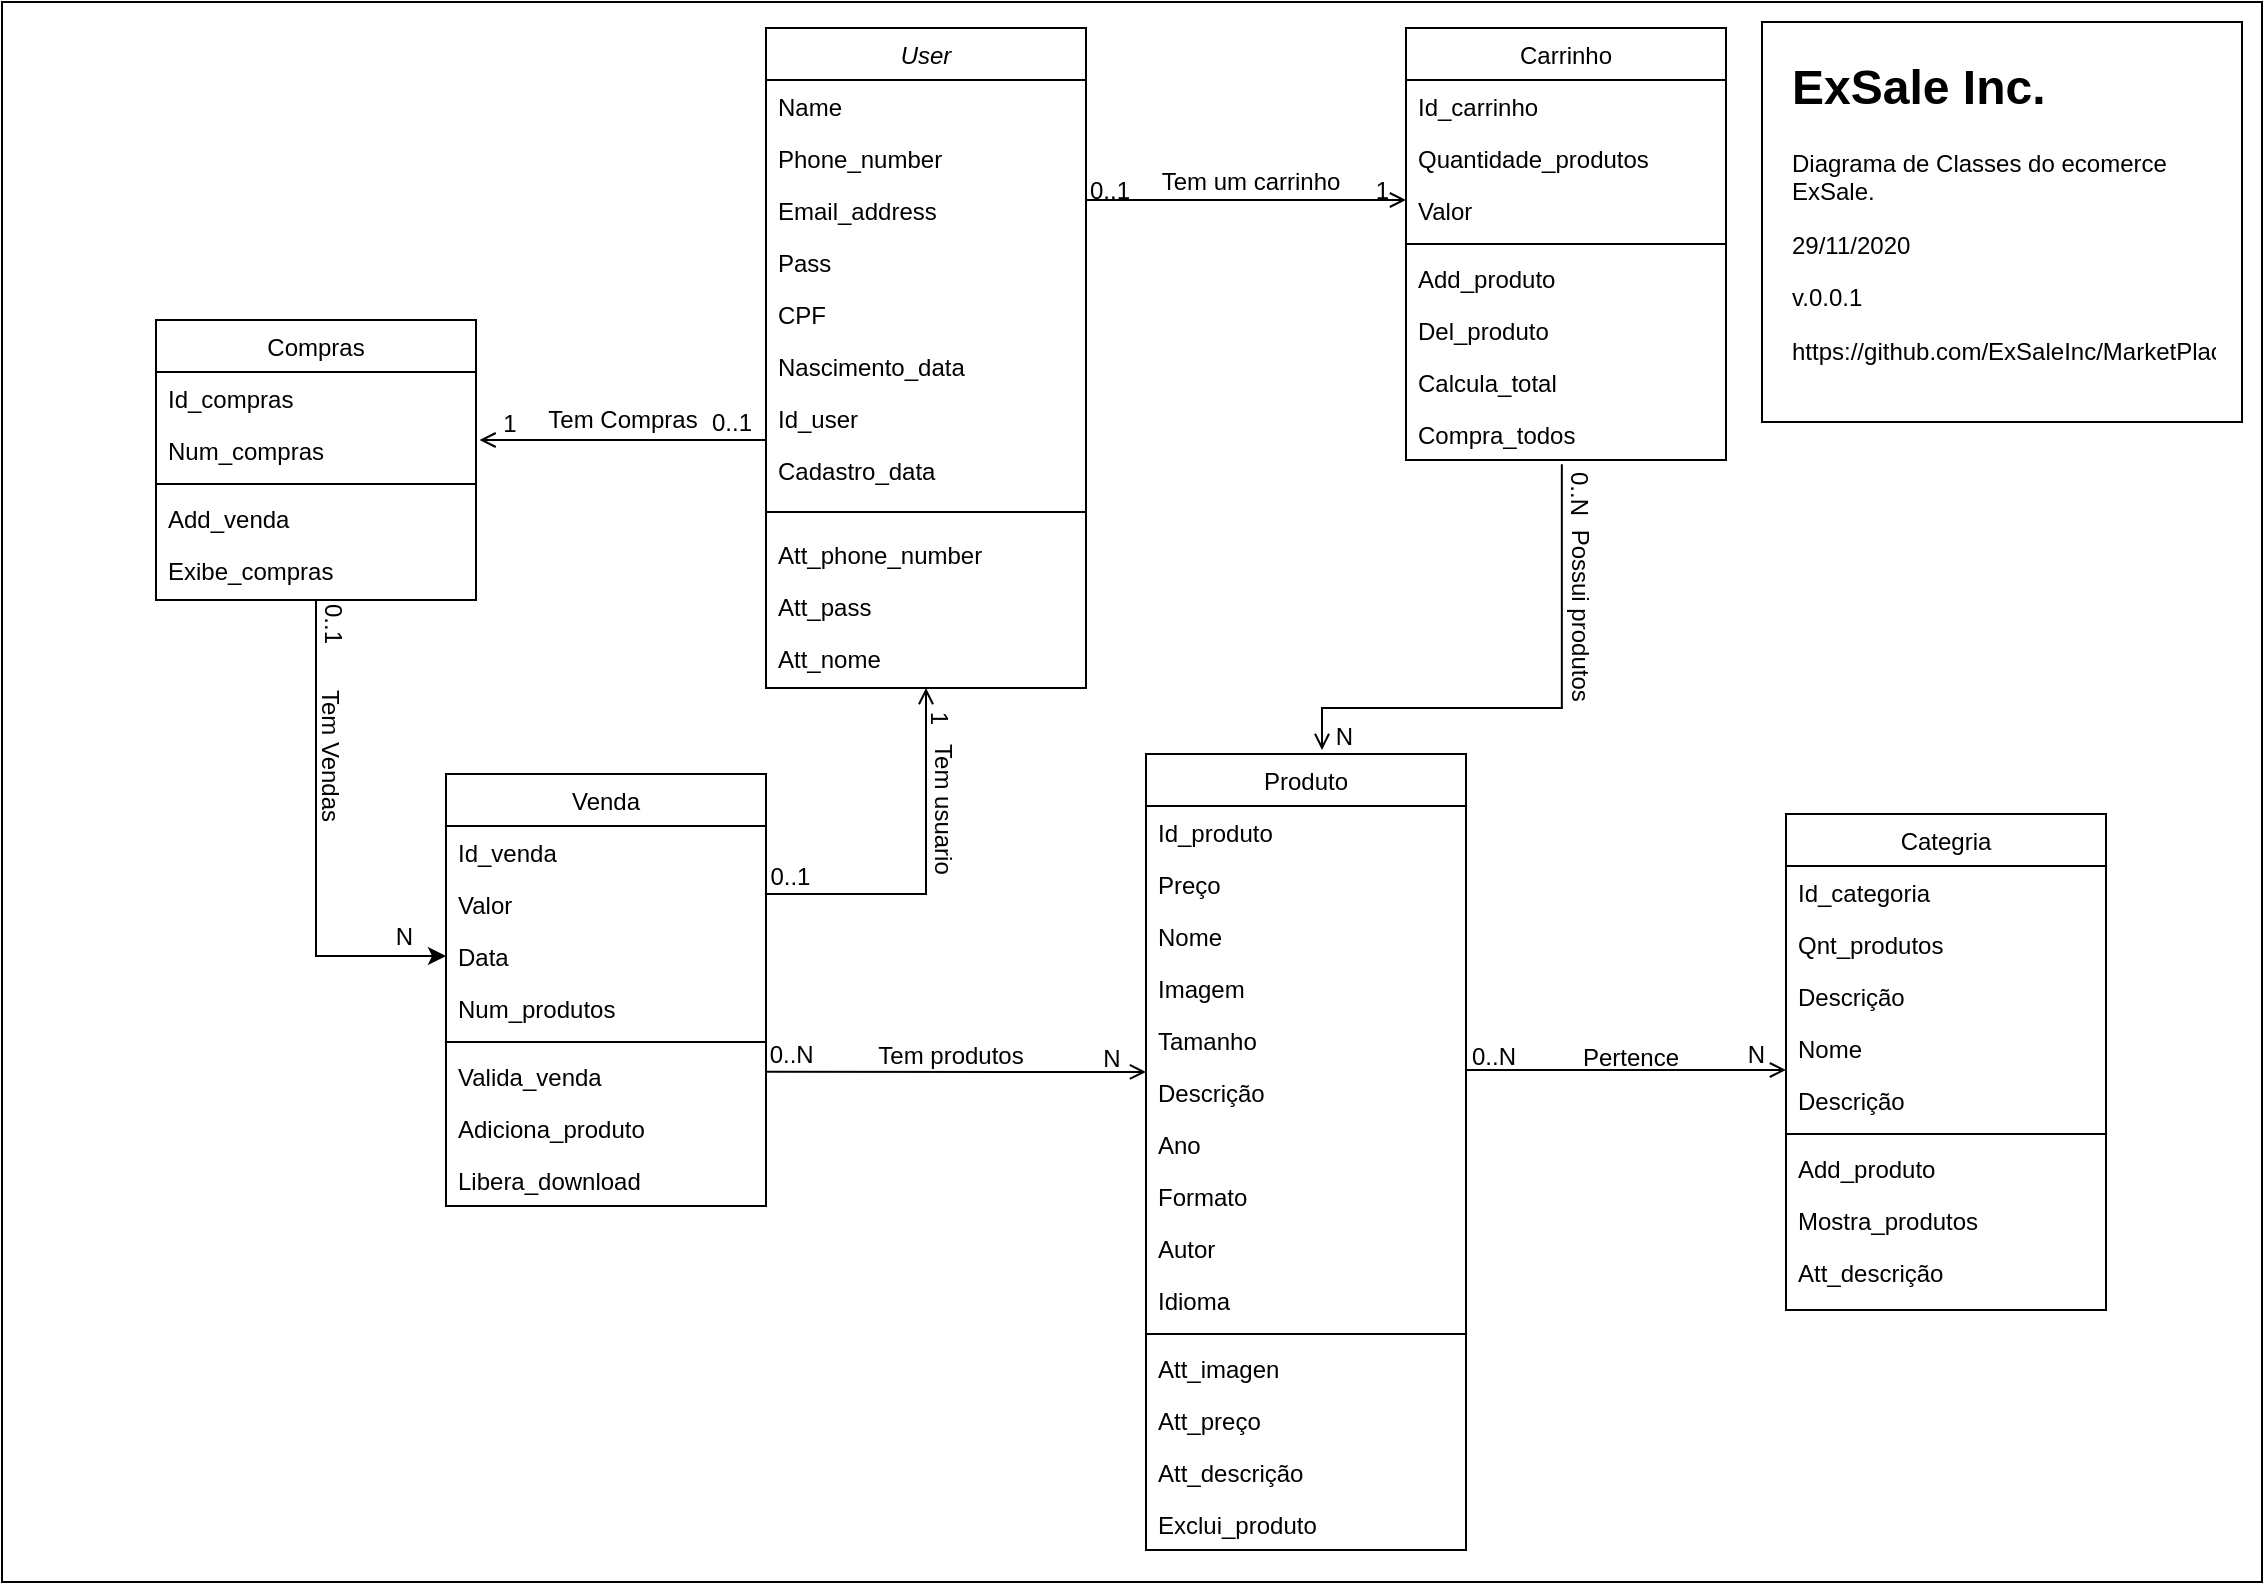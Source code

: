 <mxfile version="13.10.4" type="device"><diagram id="C5RBs43oDa-KdzZeNtuy" name="Page-1"><mxGraphModel dx="2031" dy="1149" grid="1" gridSize="10" guides="1" tooltips="1" connect="1" arrows="1" fold="1" page="1" pageScale="1" pageWidth="1169" pageHeight="827" math="0" shadow="0"><root><mxCell id="WIyWlLk6GJQsqaUBKTNV-0"/><mxCell id="WIyWlLk6GJQsqaUBKTNV-1" parent="WIyWlLk6GJQsqaUBKTNV-0"/><mxCell id="eAD4bTCJuH-9lyKPl4aw-12" value="" style="rounded=0;whiteSpace=wrap;html=1;" vertex="1" parent="WIyWlLk6GJQsqaUBKTNV-1"><mxGeometry x="20" y="20" width="1130" height="790" as="geometry"/></mxCell><mxCell id="eAD4bTCJuH-9lyKPl4aw-13" value="" style="rounded=0;whiteSpace=wrap;html=1;" vertex="1" parent="WIyWlLk6GJQsqaUBKTNV-1"><mxGeometry x="900" y="30" width="240" height="200" as="geometry"/></mxCell><mxCell id="B_hyop9ReAx_lAJjD7hg-57" value="" style="endArrow=open;shadow=0;strokeWidth=1;rounded=0;endFill=1;edgeStyle=elbowEdgeStyle;elbow=vertical;entryX=1.011;entryY=0.324;entryDx=0;entryDy=0;entryPerimeter=0;" parent="WIyWlLk6GJQsqaUBKTNV-1" target="B_hyop9ReAx_lAJjD7hg-53" edge="1"><mxGeometry x="0.5" y="41" relative="1" as="geometry"><mxPoint x="402" y="239" as="sourcePoint"/><mxPoint x="262" y="239" as="targetPoint"/><mxPoint x="-40" y="32" as="offset"/><Array as="points"><mxPoint x="362" y="239"/></Array></mxGeometry></mxCell><mxCell id="B_hyop9ReAx_lAJjD7hg-58" value="0..1" style="resizable=0;align=left;verticalAlign=bottom;labelBackgroundColor=none;fontSize=12;" parent="B_hyop9ReAx_lAJjD7hg-57" connectable="0" vertex="1"><mxGeometry x="-1" relative="1" as="geometry"><mxPoint x="-29" as="offset"/></mxGeometry></mxCell><mxCell id="B_hyop9ReAx_lAJjD7hg-59" value="1" style="resizable=0;align=right;verticalAlign=bottom;labelBackgroundColor=none;fontSize=12;" parent="B_hyop9ReAx_lAJjD7hg-57" connectable="0" vertex="1"><mxGeometry x="1" relative="1" as="geometry"><mxPoint x="20" as="offset"/></mxGeometry></mxCell><mxCell id="B_hyop9ReAx_lAJjD7hg-60" value="Tem Compras" style="text;html=1;resizable=0;points=[];;align=center;verticalAlign=middle;labelBackgroundColor=none;rounded=0;shadow=0;strokeWidth=1;fontSize=12;" parent="B_hyop9ReAx_lAJjD7hg-57" vertex="1" connectable="0"><mxGeometry x="0.5" y="49" relative="1" as="geometry"><mxPoint x="35.14" y="-59" as="offset"/></mxGeometry></mxCell><mxCell id="zkfFHV4jXpPFQw0GAbJ--26" value="" style="endArrow=open;shadow=0;strokeWidth=1;rounded=0;endFill=1;edgeStyle=elbowEdgeStyle;elbow=vertical;" parent="WIyWlLk6GJQsqaUBKTNV-1" source="zkfFHV4jXpPFQw0GAbJ--0" target="zkfFHV4jXpPFQw0GAbJ--17" edge="1"><mxGeometry x="0.5" y="41" relative="1" as="geometry"><mxPoint x="562" y="91" as="sourcePoint"/><mxPoint x="722" y="91" as="targetPoint"/><mxPoint x="-40" y="32" as="offset"/><Array as="points"><mxPoint x="682" y="119"/></Array></mxGeometry></mxCell><mxCell id="zkfFHV4jXpPFQw0GAbJ--27" value="0..1" style="resizable=0;align=left;verticalAlign=bottom;labelBackgroundColor=none;fontSize=12;" parent="zkfFHV4jXpPFQw0GAbJ--26" connectable="0" vertex="1"><mxGeometry x="-1" relative="1" as="geometry"><mxPoint y="4" as="offset"/></mxGeometry></mxCell><mxCell id="zkfFHV4jXpPFQw0GAbJ--28" value="1" style="resizable=0;align=right;verticalAlign=bottom;labelBackgroundColor=none;fontSize=12;" parent="zkfFHV4jXpPFQw0GAbJ--26" connectable="0" vertex="1"><mxGeometry x="1" relative="1" as="geometry"><mxPoint x="-7" y="4" as="offset"/></mxGeometry></mxCell><mxCell id="zkfFHV4jXpPFQw0GAbJ--29" value="Tem um carrinho" style="text;html=1;resizable=0;points=[];;align=center;verticalAlign=middle;labelBackgroundColor=none;rounded=0;shadow=0;strokeWidth=1;fontSize=12;" parent="zkfFHV4jXpPFQw0GAbJ--26" vertex="1" connectable="0"><mxGeometry x="0.5" y="49" relative="1" as="geometry"><mxPoint x="-38" y="40" as="offset"/></mxGeometry></mxCell><mxCell id="zkfFHV4jXpPFQw0GAbJ--17" value="Carrinho&#xA;" style="swimlane;fontStyle=0;align=center;verticalAlign=top;childLayout=stackLayout;horizontal=1;startSize=26;horizontalStack=0;resizeParent=1;resizeLast=0;collapsible=1;marginBottom=0;rounded=0;shadow=0;strokeWidth=1;" parent="WIyWlLk6GJQsqaUBKTNV-1" vertex="1"><mxGeometry x="722" y="33" width="160" height="216" as="geometry"><mxRectangle x="550" y="140" width="160" height="26" as="alternateBounds"/></mxGeometry></mxCell><mxCell id="zkfFHV4jXpPFQw0GAbJ--18" value="Id_carrinho" style="text;align=left;verticalAlign=top;spacingLeft=4;spacingRight=4;overflow=hidden;rotatable=0;points=[[0,0.5],[1,0.5]];portConstraint=eastwest;" parent="zkfFHV4jXpPFQw0GAbJ--17" vertex="1"><mxGeometry y="26" width="160" height="26" as="geometry"/></mxCell><mxCell id="zkfFHV4jXpPFQw0GAbJ--19" value="Quantidade_produtos" style="text;align=left;verticalAlign=top;spacingLeft=4;spacingRight=4;overflow=hidden;rotatable=0;points=[[0,0.5],[1,0.5]];portConstraint=eastwest;rounded=0;shadow=0;html=0;" parent="zkfFHV4jXpPFQw0GAbJ--17" vertex="1"><mxGeometry y="52" width="160" height="26" as="geometry"/></mxCell><mxCell id="zkfFHV4jXpPFQw0GAbJ--20" value="Valor" style="text;align=left;verticalAlign=top;spacingLeft=4;spacingRight=4;overflow=hidden;rotatable=0;points=[[0,0.5],[1,0.5]];portConstraint=eastwest;rounded=0;shadow=0;html=0;" parent="zkfFHV4jXpPFQw0GAbJ--17" vertex="1"><mxGeometry y="78" width="160" height="26" as="geometry"/></mxCell><mxCell id="zkfFHV4jXpPFQw0GAbJ--23" value="" style="line;html=1;strokeWidth=1;align=left;verticalAlign=middle;spacingTop=-1;spacingLeft=3;spacingRight=3;rotatable=0;labelPosition=right;points=[];portConstraint=eastwest;" parent="zkfFHV4jXpPFQw0GAbJ--17" vertex="1"><mxGeometry y="104" width="160" height="8" as="geometry"/></mxCell><mxCell id="zkfFHV4jXpPFQw0GAbJ--24" value="Add_produto" style="text;align=left;verticalAlign=top;spacingLeft=4;spacingRight=4;overflow=hidden;rotatable=0;points=[[0,0.5],[1,0.5]];portConstraint=eastwest;" parent="zkfFHV4jXpPFQw0GAbJ--17" vertex="1"><mxGeometry y="112" width="160" height="26" as="geometry"/></mxCell><mxCell id="zkfFHV4jXpPFQw0GAbJ--25" value="Del_produto" style="text;align=left;verticalAlign=top;spacingLeft=4;spacingRight=4;overflow=hidden;rotatable=0;points=[[0,0.5],[1,0.5]];portConstraint=eastwest;" parent="zkfFHV4jXpPFQw0GAbJ--17" vertex="1"><mxGeometry y="138" width="160" height="26" as="geometry"/></mxCell><mxCell id="B_hyop9ReAx_lAJjD7hg-6" value="Calcula_total" style="text;align=left;verticalAlign=top;spacingLeft=4;spacingRight=4;overflow=hidden;rotatable=0;points=[[0,0.5],[1,0.5]];portConstraint=eastwest;" parent="zkfFHV4jXpPFQw0GAbJ--17" vertex="1"><mxGeometry y="164" width="160" height="26" as="geometry"/></mxCell><mxCell id="B_hyop9ReAx_lAJjD7hg-7" value="Compra_todos" style="text;align=left;verticalAlign=top;spacingLeft=4;spacingRight=4;overflow=hidden;rotatable=0;points=[[0,0.5],[1,0.5]];portConstraint=eastwest;" parent="zkfFHV4jXpPFQw0GAbJ--17" vertex="1"><mxGeometry y="190" width="160" height="26" as="geometry"/></mxCell><mxCell id="B_hyop9ReAx_lAJjD7hg-10" value="" style="endArrow=open;shadow=0;strokeWidth=1;rounded=0;endFill=1;edgeStyle=elbowEdgeStyle;elbow=vertical;exitX=0.487;exitY=1.082;exitDx=0;exitDy=0;exitPerimeter=0;entryX=0.55;entryY=-0.005;entryDx=0;entryDy=0;entryPerimeter=0;" parent="WIyWlLk6GJQsqaUBKTNV-1" source="B_hyop9ReAx_lAJjD7hg-7" edge="1" target="B_hyop9ReAx_lAJjD7hg-14"><mxGeometry x="0.5" y="41" relative="1" as="geometry"><mxPoint x="762" y="309" as="sourcePoint"/><mxPoint x="800" y="389" as="targetPoint"/><mxPoint x="-40" y="32" as="offset"/><Array as="points"><mxPoint x="740" y="373"/><mxPoint x="727" y="356"/><mxPoint x="677" y="366"/><mxPoint x="882" y="309"/></Array></mxGeometry></mxCell><mxCell id="B_hyop9ReAx_lAJjD7hg-11" value="0..N" style="resizable=0;align=left;verticalAlign=bottom;labelBackgroundColor=none;fontSize=12;rotation=90;" parent="B_hyop9ReAx_lAJjD7hg-10" connectable="0" vertex="1"><mxGeometry x="-1" relative="1" as="geometry"><mxPoint y="1.87" as="offset"/></mxGeometry></mxCell><mxCell id="B_hyop9ReAx_lAJjD7hg-12" value="N" style="resizable=0;align=right;verticalAlign=bottom;labelBackgroundColor=none;fontSize=12;rotation=0;" parent="B_hyop9ReAx_lAJjD7hg-10" connectable="0" vertex="1"><mxGeometry x="1" relative="1" as="geometry"><mxPoint x="17" y="1.99" as="offset"/></mxGeometry></mxCell><mxCell id="B_hyop9ReAx_lAJjD7hg-13" value="&lt;div&gt;Possui produtos&lt;/div&gt;" style="text;html=1;resizable=0;points=[];;align=center;verticalAlign=middle;labelBackgroundColor=none;rounded=0;shadow=0;strokeWidth=1;fontSize=12;rotation=90;" parent="B_hyop9ReAx_lAJjD7hg-10" vertex="1" connectable="0"><mxGeometry x="0.5" y="49" relative="1" as="geometry"><mxPoint x="84.35" y="-96" as="offset"/></mxGeometry></mxCell><mxCell id="zkfFHV4jXpPFQw0GAbJ--0" value="User" style="swimlane;fontStyle=2;align=center;verticalAlign=top;childLayout=stackLayout;horizontal=1;startSize=26;horizontalStack=0;resizeParent=1;resizeLast=0;collapsible=1;marginBottom=0;rounded=0;shadow=0;strokeWidth=1;" parent="WIyWlLk6GJQsqaUBKTNV-1" vertex="1"><mxGeometry x="402" y="33" width="160" height="330" as="geometry"><mxRectangle x="230" y="140" width="160" height="26" as="alternateBounds"/></mxGeometry></mxCell><mxCell id="zkfFHV4jXpPFQw0GAbJ--1" value="Name" style="text;align=left;verticalAlign=top;spacingLeft=4;spacingRight=4;overflow=hidden;rotatable=0;points=[[0,0.5],[1,0.5]];portConstraint=eastwest;" parent="zkfFHV4jXpPFQw0GAbJ--0" vertex="1"><mxGeometry y="26" width="160" height="26" as="geometry"/></mxCell><mxCell id="zkfFHV4jXpPFQw0GAbJ--2" value="Phone_number" style="text;align=left;verticalAlign=top;spacingLeft=4;spacingRight=4;overflow=hidden;rotatable=0;points=[[0,0.5],[1,0.5]];portConstraint=eastwest;rounded=0;shadow=0;html=0;" parent="zkfFHV4jXpPFQw0GAbJ--0" vertex="1"><mxGeometry y="52" width="160" height="26" as="geometry"/></mxCell><mxCell id="zkfFHV4jXpPFQw0GAbJ--3" value="Email_address" style="text;align=left;verticalAlign=top;spacingLeft=4;spacingRight=4;overflow=hidden;rotatable=0;points=[[0,0.5],[1,0.5]];portConstraint=eastwest;rounded=0;shadow=0;html=0;" parent="zkfFHV4jXpPFQw0GAbJ--0" vertex="1"><mxGeometry y="78" width="160" height="26" as="geometry"/></mxCell><mxCell id="B_hyop9ReAx_lAJjD7hg-1" value="Pass" style="text;align=left;verticalAlign=top;spacingLeft=4;spacingRight=4;overflow=hidden;rotatable=0;points=[[0,0.5],[1,0.5]];portConstraint=eastwest;rounded=0;shadow=0;html=0;" parent="zkfFHV4jXpPFQw0GAbJ--0" vertex="1"><mxGeometry y="104" width="160" height="26" as="geometry"/></mxCell><mxCell id="B_hyop9ReAx_lAJjD7hg-2" value="CPF" style="text;align=left;verticalAlign=top;spacingLeft=4;spacingRight=4;overflow=hidden;rotatable=0;points=[[0,0.5],[1,0.5]];portConstraint=eastwest;rounded=0;shadow=0;html=0;" parent="zkfFHV4jXpPFQw0GAbJ--0" vertex="1"><mxGeometry y="130" width="160" height="26" as="geometry"/></mxCell><mxCell id="B_hyop9ReAx_lAJjD7hg-4" value="Nascimento_data" style="text;align=left;verticalAlign=top;spacingLeft=4;spacingRight=4;overflow=hidden;rotatable=0;points=[[0,0.5],[1,0.5]];portConstraint=eastwest;rounded=0;shadow=0;html=0;" parent="zkfFHV4jXpPFQw0GAbJ--0" vertex="1"><mxGeometry y="156" width="160" height="26" as="geometry"/></mxCell><mxCell id="B_hyop9ReAx_lAJjD7hg-3" value="Id_user" style="text;align=left;verticalAlign=top;spacingLeft=4;spacingRight=4;overflow=hidden;rotatable=0;points=[[0,0.5],[1,0.5]];portConstraint=eastwest;rounded=0;shadow=0;html=0;" parent="zkfFHV4jXpPFQw0GAbJ--0" vertex="1"><mxGeometry y="182" width="160" height="26" as="geometry"/></mxCell><mxCell id="B_hyop9ReAx_lAJjD7hg-5" value="Cadastro_data" style="text;align=left;verticalAlign=top;spacingLeft=4;spacingRight=4;overflow=hidden;rotatable=0;points=[[0,0.5],[1,0.5]];portConstraint=eastwest;rounded=0;shadow=0;html=0;" parent="zkfFHV4jXpPFQw0GAbJ--0" vertex="1"><mxGeometry y="208" width="160" height="26" as="geometry"/></mxCell><mxCell id="zkfFHV4jXpPFQw0GAbJ--4" value="" style="line;html=1;strokeWidth=1;align=left;verticalAlign=middle;spacingTop=-1;spacingLeft=3;spacingRight=3;rotatable=0;labelPosition=right;points=[];portConstraint=eastwest;" parent="zkfFHV4jXpPFQw0GAbJ--0" vertex="1"><mxGeometry y="234" width="160" height="16" as="geometry"/></mxCell><mxCell id="zkfFHV4jXpPFQw0GAbJ--5" value="Att_phone_number" style="text;align=left;verticalAlign=top;spacingLeft=4;spacingRight=4;overflow=hidden;rotatable=0;points=[[0,0.5],[1,0.5]];portConstraint=eastwest;" parent="zkfFHV4jXpPFQw0GAbJ--0" vertex="1"><mxGeometry y="250" width="160" height="26" as="geometry"/></mxCell><mxCell id="B_hyop9ReAx_lAJjD7hg-8" value="Att_pass" style="text;align=left;verticalAlign=top;spacingLeft=4;spacingRight=4;overflow=hidden;rotatable=0;points=[[0,0.5],[1,0.5]];portConstraint=eastwest;" parent="zkfFHV4jXpPFQw0GAbJ--0" vertex="1"><mxGeometry y="276" width="160" height="26" as="geometry"/></mxCell><mxCell id="B_hyop9ReAx_lAJjD7hg-9" value="Att_nome&#xA;" style="text;align=left;verticalAlign=top;spacingLeft=4;spacingRight=4;overflow=hidden;rotatable=0;points=[[0,0.5],[1,0.5]];portConstraint=eastwest;" parent="zkfFHV4jXpPFQw0GAbJ--0" vertex="1"><mxGeometry y="302" width="160" height="26" as="geometry"/></mxCell><mxCell id="B_hyop9ReAx_lAJjD7hg-14" value="Produto" style="swimlane;fontStyle=0;align=center;verticalAlign=top;childLayout=stackLayout;horizontal=1;startSize=26;horizontalStack=0;resizeParent=1;resizeLast=0;collapsible=1;marginBottom=0;rounded=0;shadow=0;strokeWidth=1;" parent="WIyWlLk6GJQsqaUBKTNV-1" vertex="1"><mxGeometry x="592" y="396" width="160" height="398" as="geometry"><mxRectangle x="550" y="140" width="160" height="26" as="alternateBounds"/></mxGeometry></mxCell><mxCell id="B_hyop9ReAx_lAJjD7hg-15" value="Id_produto" style="text;align=left;verticalAlign=top;spacingLeft=4;spacingRight=4;overflow=hidden;rotatable=0;points=[[0,0.5],[1,0.5]];portConstraint=eastwest;" parent="B_hyop9ReAx_lAJjD7hg-14" vertex="1"><mxGeometry y="26" width="160" height="26" as="geometry"/></mxCell><mxCell id="B_hyop9ReAx_lAJjD7hg-16" value="Preço" style="text;align=left;verticalAlign=top;spacingLeft=4;spacingRight=4;overflow=hidden;rotatable=0;points=[[0,0.5],[1,0.5]];portConstraint=eastwest;rounded=0;shadow=0;html=0;" parent="B_hyop9ReAx_lAJjD7hg-14" vertex="1"><mxGeometry y="52" width="160" height="26" as="geometry"/></mxCell><mxCell id="B_hyop9ReAx_lAJjD7hg-100" value="Nome" style="text;align=left;verticalAlign=top;spacingLeft=4;spacingRight=4;overflow=hidden;rotatable=0;points=[[0,0.5],[1,0.5]];portConstraint=eastwest;rounded=0;shadow=0;html=0;" parent="B_hyop9ReAx_lAJjD7hg-14" vertex="1"><mxGeometry y="78" width="160" height="26" as="geometry"/></mxCell><mxCell id="B_hyop9ReAx_lAJjD7hg-23" value="Imagem" style="text;align=left;verticalAlign=top;spacingLeft=4;spacingRight=4;overflow=hidden;rotatable=0;points=[[0,0.5],[1,0.5]];portConstraint=eastwest;rounded=0;shadow=0;html=0;" parent="B_hyop9ReAx_lAJjD7hg-14" vertex="1"><mxGeometry y="104" width="160" height="26" as="geometry"/></mxCell><mxCell id="B_hyop9ReAx_lAJjD7hg-24" value="Tamanho" style="text;align=left;verticalAlign=top;spacingLeft=4;spacingRight=4;overflow=hidden;rotatable=0;points=[[0,0.5],[1,0.5]];portConstraint=eastwest;rounded=0;shadow=0;html=0;" parent="B_hyop9ReAx_lAJjD7hg-14" vertex="1"><mxGeometry y="130" width="160" height="26" as="geometry"/></mxCell><mxCell id="B_hyop9ReAx_lAJjD7hg-25" value="Descrição" style="text;align=left;verticalAlign=top;spacingLeft=4;spacingRight=4;overflow=hidden;rotatable=0;points=[[0,0.5],[1,0.5]];portConstraint=eastwest;rounded=0;shadow=0;html=0;" parent="B_hyop9ReAx_lAJjD7hg-14" vertex="1"><mxGeometry y="156" width="160" height="26" as="geometry"/></mxCell><mxCell id="B_hyop9ReAx_lAJjD7hg-26" value="Ano" style="text;align=left;verticalAlign=top;spacingLeft=4;spacingRight=4;overflow=hidden;rotatable=0;points=[[0,0.5],[1,0.5]];portConstraint=eastwest;rounded=0;shadow=0;html=0;" parent="B_hyop9ReAx_lAJjD7hg-14" vertex="1"><mxGeometry y="182" width="160" height="26" as="geometry"/></mxCell><mxCell id="B_hyop9ReAx_lAJjD7hg-27" value="Formato" style="text;align=left;verticalAlign=top;spacingLeft=4;spacingRight=4;overflow=hidden;rotatable=0;points=[[0,0.5],[1,0.5]];portConstraint=eastwest;rounded=0;shadow=0;html=0;" parent="B_hyop9ReAx_lAJjD7hg-14" vertex="1"><mxGeometry y="208" width="160" height="26" as="geometry"/></mxCell><mxCell id="B_hyop9ReAx_lAJjD7hg-28" value="Autor" style="text;align=left;verticalAlign=top;spacingLeft=4;spacingRight=4;overflow=hidden;rotatable=0;points=[[0,0.5],[1,0.5]];portConstraint=eastwest;rounded=0;shadow=0;html=0;" parent="B_hyop9ReAx_lAJjD7hg-14" vertex="1"><mxGeometry y="234" width="160" height="26" as="geometry"/></mxCell><mxCell id="eAD4bTCJuH-9lyKPl4aw-0" value="Idioma" style="text;align=left;verticalAlign=top;spacingLeft=4;spacingRight=4;overflow=hidden;rotatable=0;points=[[0,0.5],[1,0.5]];portConstraint=eastwest;rounded=0;shadow=0;html=0;" vertex="1" parent="B_hyop9ReAx_lAJjD7hg-14"><mxGeometry y="260" width="160" height="26" as="geometry"/></mxCell><mxCell id="B_hyop9ReAx_lAJjD7hg-18" value="" style="line;html=1;strokeWidth=1;align=left;verticalAlign=middle;spacingTop=-1;spacingLeft=3;spacingRight=3;rotatable=0;labelPosition=right;points=[];portConstraint=eastwest;" parent="B_hyop9ReAx_lAJjD7hg-14" vertex="1"><mxGeometry y="286" width="160" height="8" as="geometry"/></mxCell><mxCell id="B_hyop9ReAx_lAJjD7hg-19" value="Att_imagen" style="text;align=left;verticalAlign=top;spacingLeft=4;spacingRight=4;overflow=hidden;rotatable=0;points=[[0,0.5],[1,0.5]];portConstraint=eastwest;" parent="B_hyop9ReAx_lAJjD7hg-14" vertex="1"><mxGeometry y="294" width="160" height="26" as="geometry"/></mxCell><mxCell id="B_hyop9ReAx_lAJjD7hg-20" value="Att_preço" style="text;align=left;verticalAlign=top;spacingLeft=4;spacingRight=4;overflow=hidden;rotatable=0;points=[[0,0.5],[1,0.5]];portConstraint=eastwest;" parent="B_hyop9ReAx_lAJjD7hg-14" vertex="1"><mxGeometry y="320" width="160" height="26" as="geometry"/></mxCell><mxCell id="B_hyop9ReAx_lAJjD7hg-21" value="Att_descrição" style="text;align=left;verticalAlign=top;spacingLeft=4;spacingRight=4;overflow=hidden;rotatable=0;points=[[0,0.5],[1,0.5]];portConstraint=eastwest;" parent="B_hyop9ReAx_lAJjD7hg-14" vertex="1"><mxGeometry y="346" width="160" height="26" as="geometry"/></mxCell><mxCell id="B_hyop9ReAx_lAJjD7hg-22" value="Exclui_produto" style="text;align=left;verticalAlign=top;spacingLeft=4;spacingRight=4;overflow=hidden;rotatable=0;points=[[0,0.5],[1,0.5]];portConstraint=eastwest;" parent="B_hyop9ReAx_lAJjD7hg-14" vertex="1"><mxGeometry y="372" width="160" height="26" as="geometry"/></mxCell><mxCell id="B_hyop9ReAx_lAJjD7hg-47" value="" style="endArrow=open;shadow=0;strokeWidth=1;rounded=0;endFill=1;edgeStyle=elbowEdgeStyle;elbow=vertical;" parent="WIyWlLk6GJQsqaUBKTNV-1" edge="1"><mxGeometry x="0.5" y="41" relative="1" as="geometry"><mxPoint x="752" y="554" as="sourcePoint"/><mxPoint x="912" y="554" as="targetPoint"/><mxPoint x="-40" y="32" as="offset"/><Array as="points"><mxPoint x="872" y="554"/></Array></mxGeometry></mxCell><mxCell id="B_hyop9ReAx_lAJjD7hg-48" value="0..N" style="resizable=0;align=left;verticalAlign=bottom;labelBackgroundColor=none;fontSize=12;" parent="B_hyop9ReAx_lAJjD7hg-47" connectable="0" vertex="1"><mxGeometry x="-1" relative="1" as="geometry"><mxPoint x="1" y="2" as="offset"/></mxGeometry></mxCell><mxCell id="B_hyop9ReAx_lAJjD7hg-49" value="N" style="resizable=0;align=right;verticalAlign=bottom;labelBackgroundColor=none;fontSize=12;" parent="B_hyop9ReAx_lAJjD7hg-47" connectable="0" vertex="1"><mxGeometry x="1" relative="1" as="geometry"><mxPoint x="-9" y="1" as="offset"/></mxGeometry></mxCell><mxCell id="B_hyop9ReAx_lAJjD7hg-50" value="Pertence" style="text;html=1;resizable=0;points=[];;align=center;verticalAlign=middle;labelBackgroundColor=none;rounded=0;shadow=0;strokeWidth=1;fontSize=12;" parent="B_hyop9ReAx_lAJjD7hg-47" vertex="1" connectable="0"><mxGeometry x="0.5" y="49" relative="1" as="geometry"><mxPoint x="-38" y="43" as="offset"/></mxGeometry></mxCell><mxCell id="B_hyop9ReAx_lAJjD7hg-68" value="" style="endArrow=open;shadow=0;strokeWidth=1;rounded=0;endFill=1;edgeStyle=elbowEdgeStyle;elbow=vertical;exitX=1;exitY=0.5;exitDx=0;exitDy=0;" parent="WIyWlLk6GJQsqaUBKTNV-1" edge="1" source="B_hyop9ReAx_lAJjD7hg-63"><mxGeometry x="0.5" y="41" relative="1" as="geometry"><mxPoint x="481.79" y="500.87" as="sourcePoint"/><mxPoint x="482" y="363" as="targetPoint"/><mxPoint x="-40" y="32" as="offset"/><Array as="points"><mxPoint x="467" y="466"/></Array></mxGeometry></mxCell><mxCell id="B_hyop9ReAx_lAJjD7hg-69" value="0..1" style="resizable=0;align=left;verticalAlign=bottom;labelBackgroundColor=none;fontSize=12;rotation=0;" parent="B_hyop9ReAx_lAJjD7hg-68" connectable="0" vertex="1"><mxGeometry x="-1" relative="1" as="geometry"><mxPoint x="0.21" y="-5.0" as="offset"/></mxGeometry></mxCell><mxCell id="B_hyop9ReAx_lAJjD7hg-70" value="1" style="resizable=0;align=right;verticalAlign=bottom;labelBackgroundColor=none;fontSize=12;rotation=90;" parent="B_hyop9ReAx_lAJjD7hg-68" connectable="0" vertex="1"><mxGeometry x="1" relative="1" as="geometry"><mxPoint x="-2.0" y="20.05" as="offset"/></mxGeometry></mxCell><mxCell id="B_hyop9ReAx_lAJjD7hg-71" value="&lt;div&gt;Tem usuario&lt;/div&gt;" style="text;html=1;resizable=0;points=[];;align=center;verticalAlign=middle;labelBackgroundColor=none;rounded=0;shadow=0;strokeWidth=1;fontSize=12;rotation=90;" parent="B_hyop9ReAx_lAJjD7hg-68" vertex="1" connectable="0"><mxGeometry x="0.5" y="49" relative="1" as="geometry"><mxPoint x="57.29" y="13.0" as="offset"/></mxGeometry></mxCell><mxCell id="B_hyop9ReAx_lAJjD7hg-61" value="Venda" style="swimlane;fontStyle=0;align=center;verticalAlign=top;childLayout=stackLayout;horizontal=1;startSize=26;horizontalStack=0;resizeParent=1;resizeLast=0;collapsible=1;marginBottom=0;rounded=0;shadow=0;strokeWidth=1;" parent="WIyWlLk6GJQsqaUBKTNV-1" vertex="1"><mxGeometry x="242" y="406" width="160" height="216" as="geometry"><mxRectangle x="550" y="140" width="160" height="26" as="alternateBounds"/></mxGeometry></mxCell><mxCell id="B_hyop9ReAx_lAJjD7hg-62" value="Id_venda" style="text;align=left;verticalAlign=top;spacingLeft=4;spacingRight=4;overflow=hidden;rotatable=0;points=[[0,0.5],[1,0.5]];portConstraint=eastwest;" parent="B_hyop9ReAx_lAJjD7hg-61" vertex="1"><mxGeometry y="26" width="160" height="26" as="geometry"/></mxCell><mxCell id="B_hyop9ReAx_lAJjD7hg-63" value="Valor" style="text;align=left;verticalAlign=top;spacingLeft=4;spacingRight=4;overflow=hidden;rotatable=0;points=[[0,0.5],[1,0.5]];portConstraint=eastwest;rounded=0;shadow=0;html=0;" parent="B_hyop9ReAx_lAJjD7hg-61" vertex="1"><mxGeometry y="52" width="160" height="26" as="geometry"/></mxCell><mxCell id="B_hyop9ReAx_lAJjD7hg-67" value="Data" style="text;align=left;verticalAlign=top;spacingLeft=4;spacingRight=4;overflow=hidden;rotatable=0;points=[[0,0.5],[1,0.5]];portConstraint=eastwest;rounded=0;shadow=0;html=0;" parent="B_hyop9ReAx_lAJjD7hg-61" vertex="1"><mxGeometry y="78" width="160" height="26" as="geometry"/></mxCell><mxCell id="B_hyop9ReAx_lAJjD7hg-76" value="Num_produtos" style="text;align=left;verticalAlign=top;spacingLeft=4;spacingRight=4;overflow=hidden;rotatable=0;points=[[0,0.5],[1,0.5]];portConstraint=eastwest;rounded=0;shadow=0;html=0;" parent="B_hyop9ReAx_lAJjD7hg-61" vertex="1"><mxGeometry y="104" width="160" height="26" as="geometry"/></mxCell><mxCell id="B_hyop9ReAx_lAJjD7hg-64" value="" style="line;html=1;strokeWidth=1;align=left;verticalAlign=middle;spacingTop=-1;spacingLeft=3;spacingRight=3;rotatable=0;labelPosition=right;points=[];portConstraint=eastwest;" parent="B_hyop9ReAx_lAJjD7hg-61" vertex="1"><mxGeometry y="130" width="160" height="8" as="geometry"/></mxCell><mxCell id="B_hyop9ReAx_lAJjD7hg-65" value="Valida_venda" style="text;align=left;verticalAlign=top;spacingLeft=4;spacingRight=4;overflow=hidden;rotatable=0;points=[[0,0.5],[1,0.5]];portConstraint=eastwest;" parent="B_hyop9ReAx_lAJjD7hg-61" vertex="1"><mxGeometry y="138" width="160" height="26" as="geometry"/></mxCell><mxCell id="B_hyop9ReAx_lAJjD7hg-66" value="Adiciona_produto" style="text;align=left;verticalAlign=top;spacingLeft=4;spacingRight=4;overflow=hidden;rotatable=0;points=[[0,0.5],[1,0.5]];portConstraint=eastwest;" parent="B_hyop9ReAx_lAJjD7hg-61" vertex="1"><mxGeometry y="164" width="160" height="26" as="geometry"/></mxCell><mxCell id="B_hyop9ReAx_lAJjD7hg-77" value="Libera_download" style="text;align=left;verticalAlign=top;spacingLeft=4;spacingRight=4;overflow=hidden;rotatable=0;points=[[0,0.5],[1,0.5]];portConstraint=eastwest;" parent="B_hyop9ReAx_lAJjD7hg-61" vertex="1"><mxGeometry y="190" width="160" height="26" as="geometry"/></mxCell><mxCell id="B_hyop9ReAx_lAJjD7hg-72" value="" style="endArrow=open;shadow=0;strokeWidth=1;rounded=0;endFill=1;edgeStyle=elbowEdgeStyle;elbow=vertical;exitX=1;exitY=0.416;exitDx=0;exitDy=0;exitPerimeter=0;" parent="WIyWlLk6GJQsqaUBKTNV-1" edge="1" source="B_hyop9ReAx_lAJjD7hg-65"><mxGeometry x="0.5" y="41" relative="1" as="geometry"><mxPoint x="407" y="557" as="sourcePoint"/><mxPoint x="592" y="555" as="targetPoint"/><mxPoint x="-40" y="32" as="offset"/><Array as="points"><mxPoint x="562" y="555"/></Array></mxGeometry></mxCell><mxCell id="B_hyop9ReAx_lAJjD7hg-73" value="0..N" style="resizable=0;align=left;verticalAlign=bottom;labelBackgroundColor=none;fontSize=12;" parent="B_hyop9ReAx_lAJjD7hg-72" connectable="0" vertex="1"><mxGeometry x="-1" relative="1" as="geometry"><mxPoint as="offset"/></mxGeometry></mxCell><mxCell id="B_hyop9ReAx_lAJjD7hg-74" value="N" style="resizable=0;align=right;verticalAlign=bottom;labelBackgroundColor=none;fontSize=12;" parent="B_hyop9ReAx_lAJjD7hg-72" connectable="0" vertex="1"><mxGeometry x="1" relative="1" as="geometry"><mxPoint x="-11" y="2" as="offset"/></mxGeometry></mxCell><mxCell id="B_hyop9ReAx_lAJjD7hg-75" value="Tem produtos" style="text;html=1;resizable=0;points=[];;align=center;verticalAlign=middle;labelBackgroundColor=none;rounded=0;shadow=0;strokeWidth=1;fontSize=12;" parent="B_hyop9ReAx_lAJjD7hg-72" vertex="1" connectable="0"><mxGeometry x="0.5" y="49" relative="1" as="geometry"><mxPoint x="-51" y="41" as="offset"/></mxGeometry></mxCell><mxCell id="eAD4bTCJuH-9lyKPl4aw-5" style="edgeStyle=orthogonalEdgeStyle;rounded=0;orthogonalLoop=1;jettySize=auto;html=1;" edge="1" parent="WIyWlLk6GJQsqaUBKTNV-1" source="B_hyop9ReAx_lAJjD7hg-51" target="B_hyop9ReAx_lAJjD7hg-67"><mxGeometry relative="1" as="geometry"/></mxCell><mxCell id="B_hyop9ReAx_lAJjD7hg-51" value="Compras" style="swimlane;fontStyle=0;align=center;verticalAlign=top;childLayout=stackLayout;horizontal=1;startSize=26;horizontalStack=0;resizeParent=1;resizeLast=0;collapsible=1;marginBottom=0;rounded=0;shadow=0;strokeWidth=1;" parent="WIyWlLk6GJQsqaUBKTNV-1" vertex="1"><mxGeometry x="97" y="179" width="160" height="140" as="geometry"><mxRectangle x="550" y="140" width="160" height="26" as="alternateBounds"/></mxGeometry></mxCell><mxCell id="B_hyop9ReAx_lAJjD7hg-52" value="Id_compras" style="text;align=left;verticalAlign=top;spacingLeft=4;spacingRight=4;overflow=hidden;rotatable=0;points=[[0,0.5],[1,0.5]];portConstraint=eastwest;" parent="B_hyop9ReAx_lAJjD7hg-51" vertex="1"><mxGeometry y="26" width="160" height="26" as="geometry"/></mxCell><mxCell id="B_hyop9ReAx_lAJjD7hg-53" value="Num_compras" style="text;align=left;verticalAlign=top;spacingLeft=4;spacingRight=4;overflow=hidden;rotatable=0;points=[[0,0.5],[1,0.5]];portConstraint=eastwest;rounded=0;shadow=0;html=0;" parent="B_hyop9ReAx_lAJjD7hg-51" vertex="1"><mxGeometry y="52" width="160" height="26" as="geometry"/></mxCell><mxCell id="B_hyop9ReAx_lAJjD7hg-54" value="" style="line;html=1;strokeWidth=1;align=left;verticalAlign=middle;spacingTop=-1;spacingLeft=3;spacingRight=3;rotatable=0;labelPosition=right;points=[];portConstraint=eastwest;" parent="B_hyop9ReAx_lAJjD7hg-51" vertex="1"><mxGeometry y="78" width="160" height="8" as="geometry"/></mxCell><mxCell id="B_hyop9ReAx_lAJjD7hg-55" value="Add_venda" style="text;align=left;verticalAlign=top;spacingLeft=4;spacingRight=4;overflow=hidden;rotatable=0;points=[[0,0.5],[1,0.5]];portConstraint=eastwest;" parent="B_hyop9ReAx_lAJjD7hg-51" vertex="1"><mxGeometry y="86" width="160" height="26" as="geometry"/></mxCell><mxCell id="B_hyop9ReAx_lAJjD7hg-56" value="Exibe_compras" style="text;align=left;verticalAlign=top;spacingLeft=4;spacingRight=4;overflow=hidden;rotatable=0;points=[[0,0.5],[1,0.5]];portConstraint=eastwest;" parent="B_hyop9ReAx_lAJjD7hg-51" vertex="1"><mxGeometry y="112" width="160" height="26" as="geometry"/></mxCell><mxCell id="B_hyop9ReAx_lAJjD7hg-86" value="Categria" style="swimlane;fontStyle=0;align=center;verticalAlign=top;childLayout=stackLayout;horizontal=1;startSize=26;horizontalStack=0;resizeParent=1;resizeLast=0;collapsible=1;marginBottom=0;rounded=0;shadow=0;strokeWidth=1;" parent="WIyWlLk6GJQsqaUBKTNV-1" vertex="1"><mxGeometry x="912" y="426" width="160" height="248" as="geometry"><mxRectangle x="550" y="140" width="160" height="26" as="alternateBounds"/></mxGeometry></mxCell><mxCell id="B_hyop9ReAx_lAJjD7hg-87" value="Id_categoria" style="text;align=left;verticalAlign=top;spacingLeft=4;spacingRight=4;overflow=hidden;rotatable=0;points=[[0,0.5],[1,0.5]];portConstraint=eastwest;" parent="B_hyop9ReAx_lAJjD7hg-86" vertex="1"><mxGeometry y="26" width="160" height="26" as="geometry"/></mxCell><mxCell id="B_hyop9ReAx_lAJjD7hg-88" value="Qnt_produtos" style="text;align=left;verticalAlign=top;spacingLeft=4;spacingRight=4;overflow=hidden;rotatable=0;points=[[0,0.5],[1,0.5]];portConstraint=eastwest;rounded=0;shadow=0;html=0;" parent="B_hyop9ReAx_lAJjD7hg-86" vertex="1"><mxGeometry y="52" width="160" height="26" as="geometry"/></mxCell><mxCell id="B_hyop9ReAx_lAJjD7hg-89" value="Descrição" style="text;align=left;verticalAlign=top;spacingLeft=4;spacingRight=4;overflow=hidden;rotatable=0;points=[[0,0.5],[1,0.5]];portConstraint=eastwest;rounded=0;shadow=0;html=0;" parent="B_hyop9ReAx_lAJjD7hg-86" vertex="1"><mxGeometry y="78" width="160" height="26" as="geometry"/></mxCell><mxCell id="B_hyop9ReAx_lAJjD7hg-90" value="Nome" style="text;align=left;verticalAlign=top;spacingLeft=4;spacingRight=4;overflow=hidden;rotatable=0;points=[[0,0.5],[1,0.5]];portConstraint=eastwest;rounded=0;shadow=0;html=0;" parent="B_hyop9ReAx_lAJjD7hg-86" vertex="1"><mxGeometry y="104" width="160" height="26" as="geometry"/></mxCell><mxCell id="B_hyop9ReAx_lAJjD7hg-91" value="Descrição" style="text;align=left;verticalAlign=top;spacingLeft=4;spacingRight=4;overflow=hidden;rotatable=0;points=[[0,0.5],[1,0.5]];portConstraint=eastwest;rounded=0;shadow=0;html=0;" parent="B_hyop9ReAx_lAJjD7hg-86" vertex="1"><mxGeometry y="130" width="160" height="26" as="geometry"/></mxCell><mxCell id="B_hyop9ReAx_lAJjD7hg-95" value="" style="line;html=1;strokeWidth=1;align=left;verticalAlign=middle;spacingTop=-1;spacingLeft=3;spacingRight=3;rotatable=0;labelPosition=right;points=[];portConstraint=eastwest;" parent="B_hyop9ReAx_lAJjD7hg-86" vertex="1"><mxGeometry y="156" width="160" height="8" as="geometry"/></mxCell><mxCell id="B_hyop9ReAx_lAJjD7hg-96" value="Add_produto" style="text;align=left;verticalAlign=top;spacingLeft=4;spacingRight=4;overflow=hidden;rotatable=0;points=[[0,0.5],[1,0.5]];portConstraint=eastwest;" parent="B_hyop9ReAx_lAJjD7hg-86" vertex="1"><mxGeometry y="164" width="160" height="26" as="geometry"/></mxCell><mxCell id="B_hyop9ReAx_lAJjD7hg-97" value="Mostra_produtos" style="text;align=left;verticalAlign=top;spacingLeft=4;spacingRight=4;overflow=hidden;rotatable=0;points=[[0,0.5],[1,0.5]];portConstraint=eastwest;" parent="B_hyop9ReAx_lAJjD7hg-86" vertex="1"><mxGeometry y="190" width="160" height="26" as="geometry"/></mxCell><mxCell id="B_hyop9ReAx_lAJjD7hg-98" value="Att_descrição" style="text;align=left;verticalAlign=top;spacingLeft=4;spacingRight=4;overflow=hidden;rotatable=0;points=[[0,0.5],[1,0.5]];portConstraint=eastwest;" parent="B_hyop9ReAx_lAJjD7hg-86" vertex="1"><mxGeometry y="216" width="160" height="26" as="geometry"/></mxCell><mxCell id="B_hyop9ReAx_lAJjD7hg-101" value="&lt;h1&gt;ExSale Inc.&lt;br&gt;&lt;/h1&gt;&lt;p&gt;Diagrama de Classes do ecomerce ExSale.&lt;/p&gt;&lt;p&gt;29/11/2020&lt;/p&gt;&lt;p&gt;v.0.0.1&lt;/p&gt;&lt;p&gt;https://github.com/ExSaleInc/MarketPlace&lt;br&gt;&lt;/p&gt;" style="text;html=1;strokeColor=none;fillColor=none;spacing=5;spacingTop=-20;whiteSpace=wrap;overflow=hidden;rounded=0;" parent="WIyWlLk6GJQsqaUBKTNV-1" vertex="1"><mxGeometry x="910" y="43" width="220" height="187" as="geometry"/></mxCell><mxCell id="eAD4bTCJuH-9lyKPl4aw-8" value="0..1" style="resizable=0;align=left;verticalAlign=bottom;labelBackgroundColor=none;fontSize=12;rotation=90;" connectable="0" vertex="1" parent="WIyWlLk6GJQsqaUBKTNV-1"><mxGeometry x="177" y="319" as="geometry"/></mxCell><mxCell id="eAD4bTCJuH-9lyKPl4aw-9" value="N" style="resizable=0;align=right;verticalAlign=bottom;labelBackgroundColor=none;fontSize=12;" connectable="0" vertex="1" parent="WIyWlLk6GJQsqaUBKTNV-1"><mxGeometry x="227" y="496" as="geometry"/></mxCell><mxCell id="eAD4bTCJuH-9lyKPl4aw-11" value="&lt;div&gt;Tem Vendas&lt;br&gt;&lt;/div&gt;" style="text;html=1;resizable=0;points=[];;align=center;verticalAlign=middle;labelBackgroundColor=none;rounded=0;shadow=0;strokeWidth=1;fontSize=12;rotation=90;" vertex="1" connectable="0" parent="WIyWlLk6GJQsqaUBKTNV-1"><mxGeometry x="184" y="396.0" as="geometry"/></mxCell></root></mxGraphModel></diagram></mxfile>